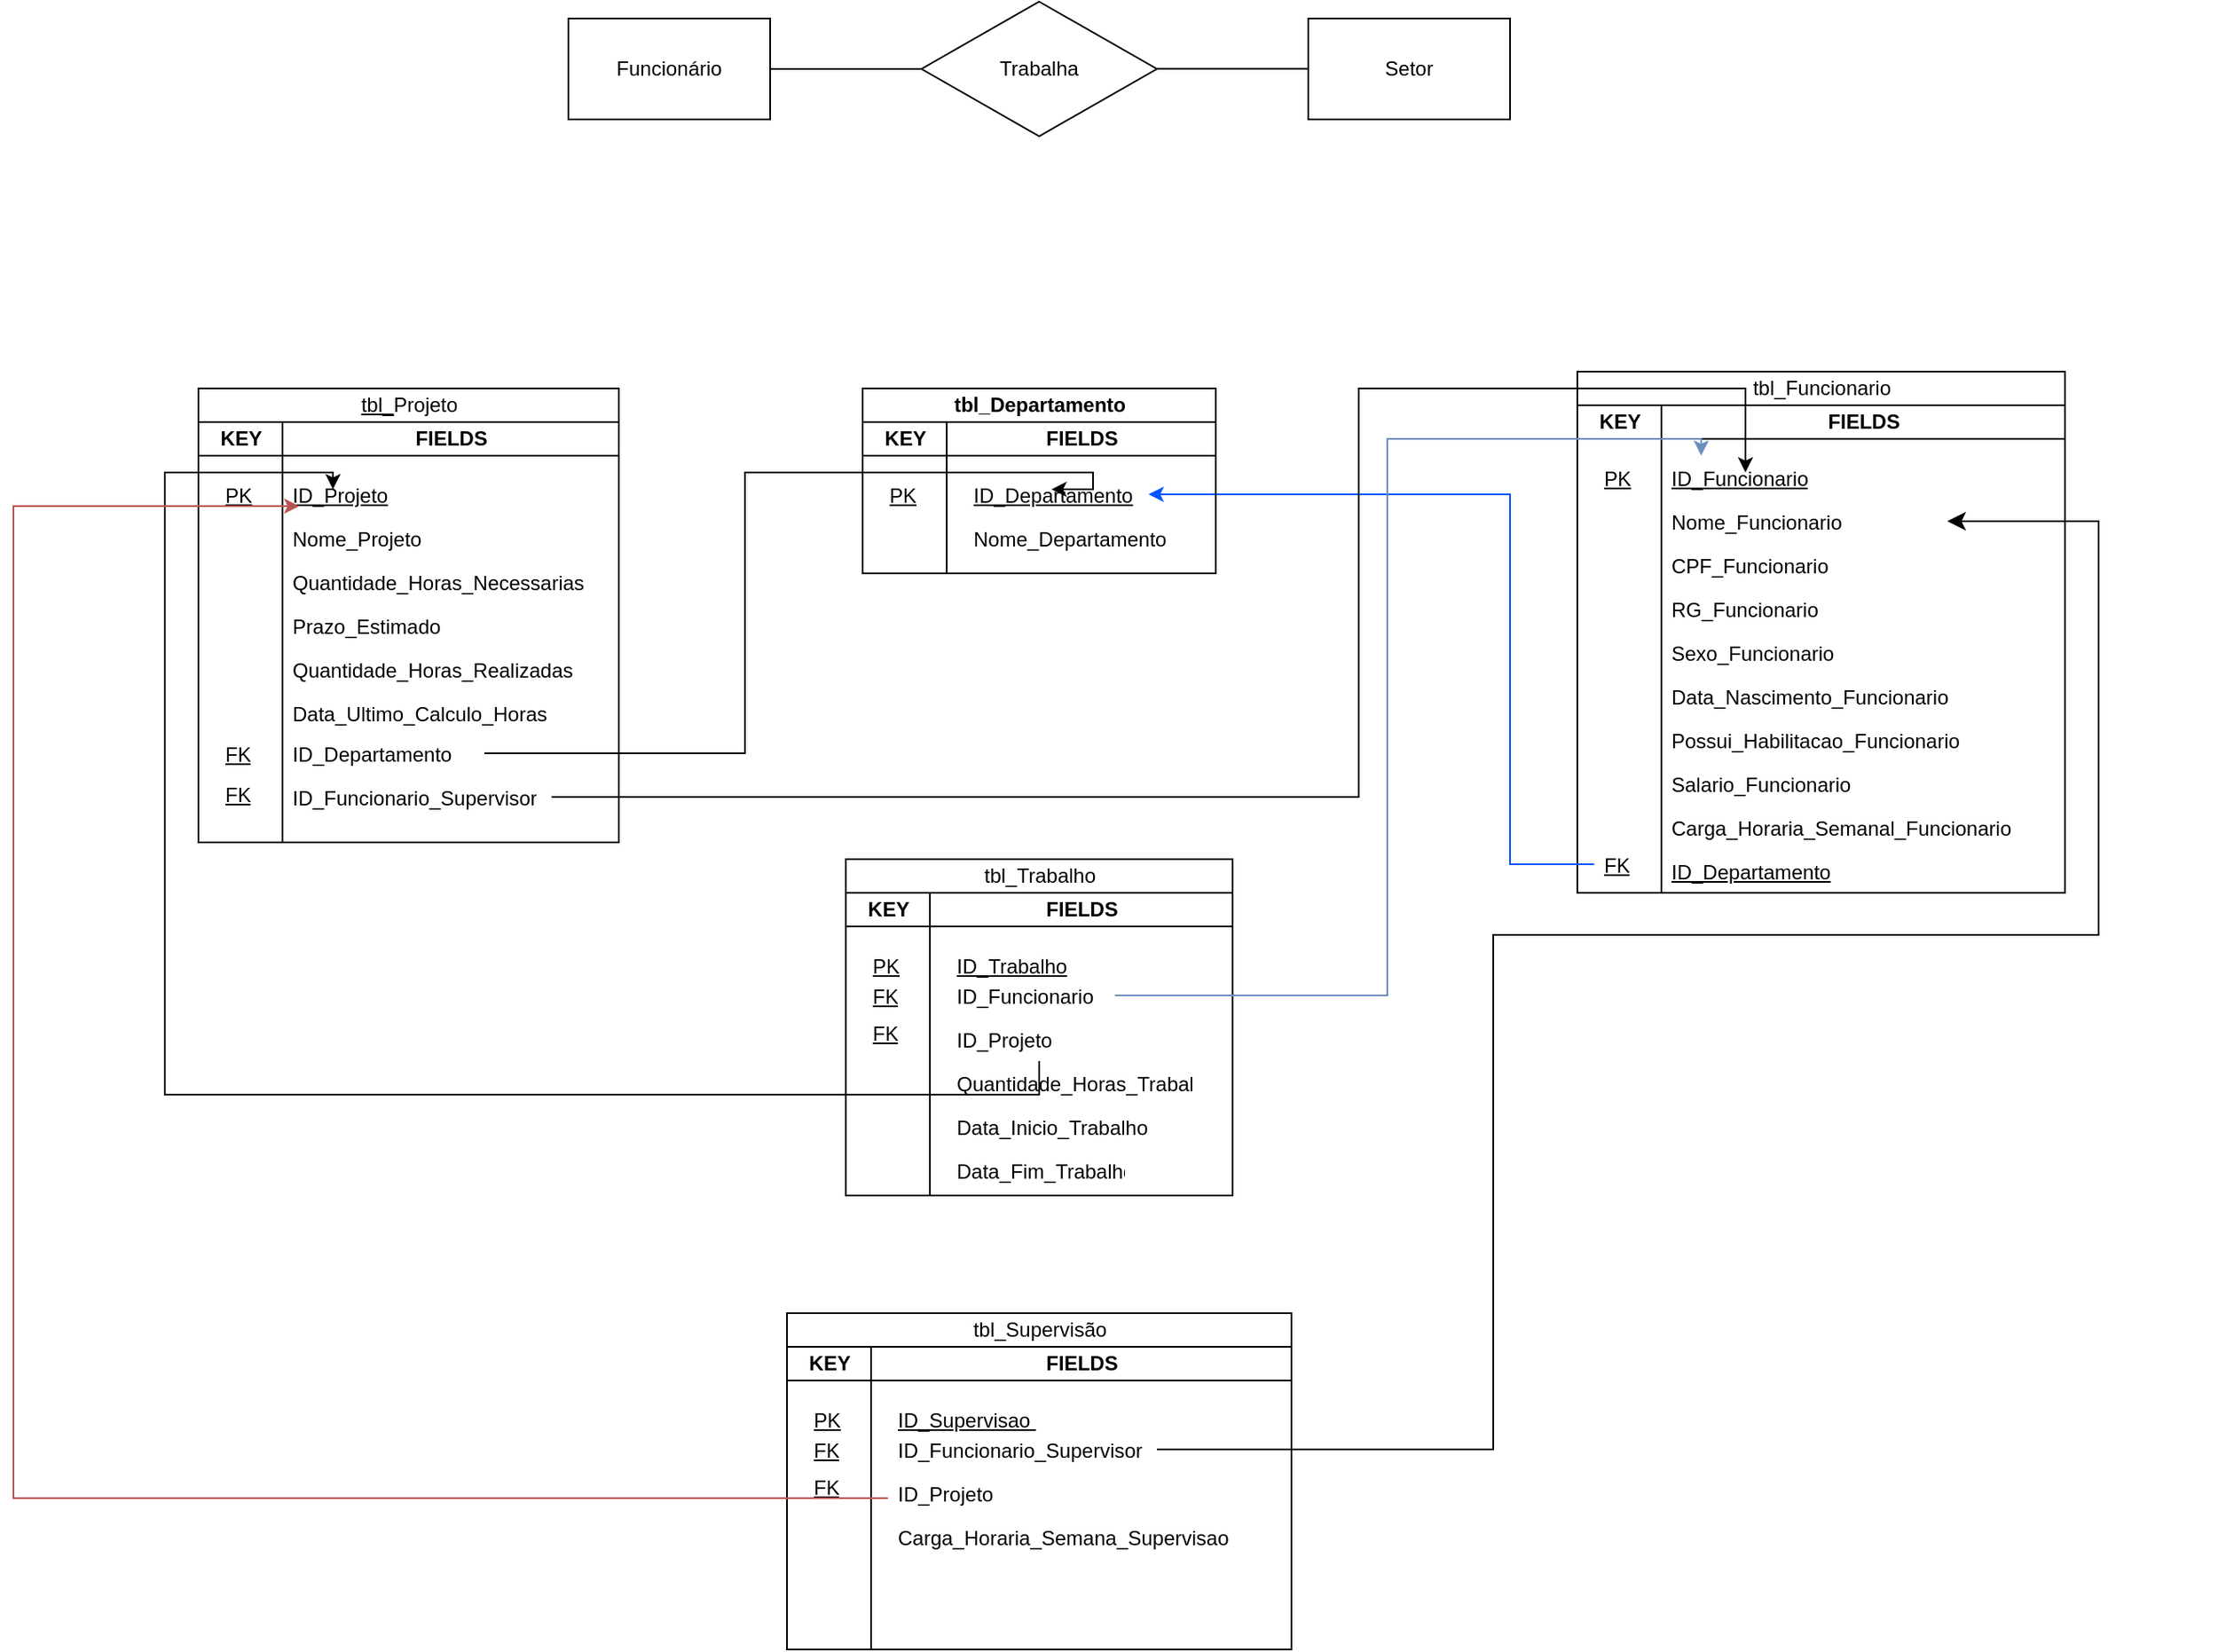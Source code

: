 <mxfile version="21.1.8" type="github">
  <diagram name="Page-1" id="9f46799a-70d6-7492-0946-bef42562c5a5">
    <mxGraphModel dx="3633" dy="2059" grid="1" gridSize="10" guides="1" tooltips="1" connect="1" arrows="1" fold="1" page="1" pageScale="1" pageWidth="1920" pageHeight="1200" background="none" math="0" shadow="0">
      <root>
        <mxCell id="0" />
        <mxCell id="1" parent="0" />
        <mxCell id="4NPiEcOGqhfmIbuR-dZO-1" value="Funcionário" style="rounded=0;whiteSpace=wrap;html=1;" vertex="1" parent="1">
          <mxGeometry x="120" y="-110" width="120" height="60" as="geometry" />
        </mxCell>
        <mxCell id="4NPiEcOGqhfmIbuR-dZO-2" value="Setor" style="rounded=0;whiteSpace=wrap;html=1;" vertex="1" parent="1">
          <mxGeometry x="560" y="-110" width="120" height="60" as="geometry" />
        </mxCell>
        <mxCell id="4NPiEcOGqhfmIbuR-dZO-3" value="Trabalha" style="rhombus;whiteSpace=wrap;html=1;" vertex="1" parent="1">
          <mxGeometry x="330" y="-120" width="140" height="80" as="geometry" />
        </mxCell>
        <mxCell id="4NPiEcOGqhfmIbuR-dZO-7" value="" style="endArrow=none;html=1;rounded=0;exitX=1;exitY=0.5;exitDx=0;exitDy=0;" edge="1" parent="1" source="4NPiEcOGqhfmIbuR-dZO-1">
          <mxGeometry width="50" height="50" relative="1" as="geometry">
            <mxPoint x="280" y="-30" as="sourcePoint" />
            <mxPoint x="330" y="-80" as="targetPoint" />
          </mxGeometry>
        </mxCell>
        <mxCell id="4NPiEcOGqhfmIbuR-dZO-8" value="" style="endArrow=none;html=1;rounded=0;exitX=1;exitY=0.5;exitDx=0;exitDy=0;" edge="1" parent="1">
          <mxGeometry width="50" height="50" relative="1" as="geometry">
            <mxPoint x="470" y="-80.17" as="sourcePoint" />
            <mxPoint x="560" y="-80.17" as="targetPoint" />
          </mxGeometry>
        </mxCell>
        <mxCell id="4NPiEcOGqhfmIbuR-dZO-48" value="&lt;span style=&quot;font-weight: normal;&quot;&gt;tbl_Funcionario&lt;/span&gt;" style="swimlane;childLayout=stackLayout;resizeParent=1;resizeParentMax=0;startSize=20;html=1;" vertex="1" parent="1">
          <mxGeometry x="720" y="100" width="290" height="310" as="geometry" />
        </mxCell>
        <mxCell id="4NPiEcOGqhfmIbuR-dZO-49" value="KEY" style="swimlane;startSize=20;html=1;" vertex="1" parent="4NPiEcOGqhfmIbuR-dZO-48">
          <mxGeometry y="20" width="50" height="290" as="geometry">
            <mxRectangle y="20" width="40" height="140" as="alternateBounds" />
          </mxGeometry>
        </mxCell>
        <mxCell id="4NPiEcOGqhfmIbuR-dZO-52" value="&lt;u&gt;PK&lt;/u&gt;" style="text;strokeColor=none;fillColor=none;align=left;verticalAlign=top;spacingLeft=4;spacingRight=4;overflow=hidden;rotatable=0;points=[[0,0.5],[1,0.5]];portConstraint=eastwest;whiteSpace=wrap;html=1;" vertex="1" parent="4NPiEcOGqhfmIbuR-dZO-49">
          <mxGeometry x="10" y="30" width="30" height="26" as="geometry" />
        </mxCell>
        <mxCell id="4NPiEcOGqhfmIbuR-dZO-53" value="&lt;u&gt;FK&lt;/u&gt;" style="text;strokeColor=none;fillColor=none;align=left;verticalAlign=top;spacingLeft=4;spacingRight=4;overflow=hidden;rotatable=0;points=[[0,0.5],[1,0.5]];portConstraint=eastwest;whiteSpace=wrap;html=1;" vertex="1" parent="4NPiEcOGqhfmIbuR-dZO-49">
          <mxGeometry x="10" y="260" width="30" height="26" as="geometry" />
        </mxCell>
        <mxCell id="4NPiEcOGqhfmIbuR-dZO-50" value="FIELDS" style="swimlane;startSize=20;html=1;" vertex="1" parent="4NPiEcOGqhfmIbuR-dZO-48">
          <mxGeometry x="50" y="20" width="240" height="290" as="geometry" />
        </mxCell>
        <mxCell id="4NPiEcOGqhfmIbuR-dZO-45" value="&lt;u style=&quot;&quot;&gt;ID_&lt;/u&gt;&lt;u&gt;Funcionario&lt;/u&gt;" style="text;strokeColor=none;fillColor=none;align=left;verticalAlign=top;spacingLeft=4;spacingRight=4;overflow=hidden;rotatable=0;points=[[0,0.5],[1,0.5]];portConstraint=eastwest;whiteSpace=wrap;html=1;" vertex="1" parent="4NPiEcOGqhfmIbuR-dZO-50">
          <mxGeometry y="30" width="130" height="26" as="geometry" />
        </mxCell>
        <mxCell id="4NPiEcOGqhfmIbuR-dZO-15" value="Nome_Funcionario" style="text;strokeColor=none;fillColor=none;align=left;verticalAlign=top;spacingLeft=4;spacingRight=4;overflow=hidden;rotatable=0;points=[[0,0.5],[1,0.5]];portConstraint=eastwest;whiteSpace=wrap;html=1;" vertex="1" parent="4NPiEcOGqhfmIbuR-dZO-50">
          <mxGeometry y="56" width="170" height="26" as="geometry" />
        </mxCell>
        <mxCell id="4NPiEcOGqhfmIbuR-dZO-36" value="CPF_Funcionario" style="text;strokeColor=none;fillColor=none;align=left;verticalAlign=top;spacingLeft=4;spacingRight=4;overflow=hidden;rotatable=0;points=[[0,0.5],[1,0.5]];portConstraint=eastwest;whiteSpace=wrap;html=1;" vertex="1" parent="4NPiEcOGqhfmIbuR-dZO-50">
          <mxGeometry y="82" width="180" height="26" as="geometry" />
        </mxCell>
        <mxCell id="4NPiEcOGqhfmIbuR-dZO-37" value="RG_Funcionario" style="text;strokeColor=none;fillColor=none;align=left;verticalAlign=top;spacingLeft=4;spacingRight=4;overflow=hidden;rotatable=0;points=[[0,0.5],[1,0.5]];portConstraint=eastwest;whiteSpace=wrap;html=1;" vertex="1" parent="4NPiEcOGqhfmIbuR-dZO-50">
          <mxGeometry y="108" width="130" height="26" as="geometry" />
        </mxCell>
        <mxCell id="4NPiEcOGqhfmIbuR-dZO-35" value="Sexo_Funcionario" style="text;strokeColor=none;fillColor=none;align=left;verticalAlign=top;spacingLeft=4;spacingRight=4;overflow=hidden;rotatable=0;points=[[0,0.5],[1,0.5]];portConstraint=eastwest;whiteSpace=wrap;html=1;" vertex="1" parent="4NPiEcOGqhfmIbuR-dZO-50">
          <mxGeometry y="134" width="330" height="26" as="geometry" />
        </mxCell>
        <mxCell id="4NPiEcOGqhfmIbuR-dZO-38" value="Data_Nascimento_Funcionario" style="text;strokeColor=none;fillColor=none;align=left;verticalAlign=top;spacingLeft=4;spacingRight=4;overflow=hidden;rotatable=0;points=[[0,0.5],[1,0.5]];portConstraint=eastwest;whiteSpace=wrap;html=1;" vertex="1" parent="4NPiEcOGqhfmIbuR-dZO-50">
          <mxGeometry y="160" width="180" height="26" as="geometry" />
        </mxCell>
        <mxCell id="4NPiEcOGqhfmIbuR-dZO-39" value="Possui_Habilitacao_Funcionario" style="text;strokeColor=none;fillColor=none;align=left;verticalAlign=top;spacingLeft=4;spacingRight=4;overflow=hidden;rotatable=0;points=[[0,0.5],[1,0.5]];portConstraint=eastwest;whiteSpace=wrap;html=1;" vertex="1" parent="4NPiEcOGqhfmIbuR-dZO-50">
          <mxGeometry y="186" width="190" height="26" as="geometry" />
        </mxCell>
        <mxCell id="4NPiEcOGqhfmIbuR-dZO-42" value="Salario_Funcionario" style="text;strokeColor=none;fillColor=none;align=left;verticalAlign=top;spacingLeft=4;spacingRight=4;overflow=hidden;rotatable=0;points=[[0,0.5],[1,0.5]];portConstraint=eastwest;whiteSpace=wrap;html=1;" vertex="1" parent="4NPiEcOGqhfmIbuR-dZO-50">
          <mxGeometry y="212" width="150" height="26" as="geometry" />
        </mxCell>
        <mxCell id="4NPiEcOGqhfmIbuR-dZO-40" value="Carga_Horaria_Semanal_Funcionario" style="text;strokeColor=none;fillColor=none;align=left;verticalAlign=top;spacingLeft=4;spacingRight=4;overflow=hidden;rotatable=0;points=[[0,0.5],[1,0.5]];portConstraint=eastwest;whiteSpace=wrap;html=1;" vertex="1" parent="4NPiEcOGqhfmIbuR-dZO-50">
          <mxGeometry y="238" width="220" height="26" as="geometry" />
        </mxCell>
        <mxCell id="4NPiEcOGqhfmIbuR-dZO-43" value="&lt;u&gt;ID_Departamento&lt;/u&gt;" style="text;strokeColor=none;fillColor=none;align=left;verticalAlign=top;spacingLeft=4;spacingRight=4;overflow=hidden;rotatable=0;points=[[0,0.5],[1,0.5]];portConstraint=eastwest;whiteSpace=wrap;html=1;fontStyle=0" vertex="1" parent="4NPiEcOGqhfmIbuR-dZO-50">
          <mxGeometry y="264" width="330" height="26" as="geometry" />
        </mxCell>
        <mxCell id="4NPiEcOGqhfmIbuR-dZO-57" style="rounded=0;orthogonalLoop=1;jettySize=auto;html=1;edgeStyle=elbowEdgeStyle;exitX=0;exitY=0.5;exitDx=0;exitDy=0;strokeColor=#0055ff;" edge="1" parent="1" source="4NPiEcOGqhfmIbuR-dZO-53" target="4NPiEcOGqhfmIbuR-dZO-79">
          <mxGeometry relative="1" as="geometry">
            <mxPoint x="500" y="170" as="targetPoint" />
            <Array as="points">
              <mxPoint x="680" y="260" />
              <mxPoint x="810" y="480" />
            </Array>
          </mxGeometry>
        </mxCell>
        <mxCell id="4NPiEcOGqhfmIbuR-dZO-64" value="tbl_&lt;b&gt;Departamento&lt;/b&gt;" style="swimlane;childLayout=stackLayout;resizeParent=1;resizeParentMax=0;startSize=20;html=1;" vertex="1" parent="1">
          <mxGeometry x="295" y="110" width="210" height="110" as="geometry" />
        </mxCell>
        <mxCell id="4NPiEcOGqhfmIbuR-dZO-65" value="KEY" style="swimlane;startSize=20;html=1;" vertex="1" parent="4NPiEcOGqhfmIbuR-dZO-64">
          <mxGeometry y="20" width="50" height="90" as="geometry">
            <mxRectangle y="20" width="40" height="140" as="alternateBounds" />
          </mxGeometry>
        </mxCell>
        <mxCell id="4NPiEcOGqhfmIbuR-dZO-66" value="&lt;u&gt;PK&lt;/u&gt;" style="text;strokeColor=none;fillColor=none;align=left;verticalAlign=top;spacingLeft=4;spacingRight=4;overflow=hidden;rotatable=0;points=[[0,0.5],[1,0.5]];portConstraint=eastwest;whiteSpace=wrap;html=1;" vertex="1" parent="4NPiEcOGqhfmIbuR-dZO-65">
          <mxGeometry x="10" y="30" width="30" height="26" as="geometry" />
        </mxCell>
        <mxCell id="4NPiEcOGqhfmIbuR-dZO-68" value="FIELDS" style="swimlane;startSize=20;html=1;" vertex="1" parent="4NPiEcOGqhfmIbuR-dZO-64">
          <mxGeometry x="50" y="20" width="160" height="90" as="geometry" />
        </mxCell>
        <mxCell id="4NPiEcOGqhfmIbuR-dZO-79" value="&lt;u&gt;ID_Departamento&lt;/u&gt;" style="text;strokeColor=none;fillColor=none;align=left;verticalAlign=top;spacingLeft=4;spacingRight=4;overflow=hidden;rotatable=0;points=[[0,0.5],[1,0.5]];portConstraint=eastwest;whiteSpace=wrap;html=1;" vertex="1" parent="4NPiEcOGqhfmIbuR-dZO-68">
          <mxGeometry x="10" y="30" width="110" height="26" as="geometry" />
        </mxCell>
        <mxCell id="4NPiEcOGqhfmIbuR-dZO-80" value="Nome_Departamento" style="text;strokeColor=none;fillColor=none;align=left;verticalAlign=top;spacingLeft=4;spacingRight=4;overflow=hidden;rotatable=0;points=[[0,0.5],[1,0.5]];portConstraint=eastwest;whiteSpace=wrap;html=1;" vertex="1" parent="4NPiEcOGqhfmIbuR-dZO-68">
          <mxGeometry x="10" y="56" width="130" height="26" as="geometry" />
        </mxCell>
        <mxCell id="4NPiEcOGqhfmIbuR-dZO-81" value="&lt;span style=&quot;font-weight: normal;&quot;&gt;&lt;u style=&quot;&quot;&gt;tbl_&lt;/u&gt;Projeto&lt;/span&gt;" style="swimlane;childLayout=stackLayout;resizeParent=1;resizeParentMax=0;startSize=20;html=1;" vertex="1" parent="1">
          <mxGeometry x="-100" y="110" width="250" height="270" as="geometry" />
        </mxCell>
        <mxCell id="4NPiEcOGqhfmIbuR-dZO-82" value="KEY" style="swimlane;startSize=20;html=1;" vertex="1" parent="4NPiEcOGqhfmIbuR-dZO-81">
          <mxGeometry y="20" width="50" height="250" as="geometry">
            <mxRectangle y="20" width="40" height="140" as="alternateBounds" />
          </mxGeometry>
        </mxCell>
        <mxCell id="4NPiEcOGqhfmIbuR-dZO-83" value="&lt;u&gt;PK&lt;/u&gt;" style="text;strokeColor=none;fillColor=none;align=left;verticalAlign=top;spacingLeft=4;spacingRight=4;overflow=hidden;rotatable=0;points=[[0,0.5],[1,0.5]];portConstraint=eastwest;whiteSpace=wrap;html=1;" vertex="1" parent="4NPiEcOGqhfmIbuR-dZO-82">
          <mxGeometry x="10" y="30" width="30" height="26" as="geometry" />
        </mxCell>
        <mxCell id="4NPiEcOGqhfmIbuR-dZO-84" value="&lt;u&gt;FK&lt;/u&gt;" style="text;strokeColor=none;fillColor=none;align=left;verticalAlign=top;spacingLeft=4;spacingRight=4;overflow=hidden;rotatable=0;points=[[0,0.5],[1,0.5]];portConstraint=eastwest;whiteSpace=wrap;html=1;" vertex="1" parent="4NPiEcOGqhfmIbuR-dZO-82">
          <mxGeometry x="10" y="208" width="30" height="26" as="geometry" />
        </mxCell>
        <mxCell id="4NPiEcOGqhfmIbuR-dZO-122" value="&lt;u&gt;FK&lt;/u&gt;" style="text;strokeColor=none;fillColor=none;align=left;verticalAlign=top;spacingLeft=4;spacingRight=4;overflow=hidden;rotatable=0;points=[[0,0.5],[1,0.5]];portConstraint=eastwest;whiteSpace=wrap;html=1;" vertex="1" parent="4NPiEcOGqhfmIbuR-dZO-82">
          <mxGeometry x="10" y="184" width="30" height="26" as="geometry" />
        </mxCell>
        <mxCell id="4NPiEcOGqhfmIbuR-dZO-85" value="FIELDS" style="swimlane;startSize=20;html=1;" vertex="1" parent="4NPiEcOGqhfmIbuR-dZO-81">
          <mxGeometry x="50" y="20" width="200" height="250" as="geometry" />
        </mxCell>
        <mxCell id="4NPiEcOGqhfmIbuR-dZO-86" value="&lt;span&gt;ID_&lt;/span&gt;&lt;span&gt;Projeto&lt;/span&gt;" style="text;strokeColor=none;fillColor=none;align=left;verticalAlign=top;spacingLeft=4;spacingRight=4;overflow=hidden;rotatable=0;points=[[0,0.5],[1,0.5]];portConstraint=eastwest;whiteSpace=wrap;html=1;fontStyle=4" vertex="1" parent="4NPiEcOGqhfmIbuR-dZO-85">
          <mxGeometry y="30" width="90" height="26" as="geometry" />
        </mxCell>
        <mxCell id="4NPiEcOGqhfmIbuR-dZO-95" value="ID_Departamento" style="text;strokeColor=none;fillColor=none;align=left;verticalAlign=top;spacingLeft=4;spacingRight=4;overflow=hidden;rotatable=0;points=[[0,0.5],[1,0.5]];portConstraint=eastwest;whiteSpace=wrap;html=1;fontStyle=0" vertex="1" parent="4NPiEcOGqhfmIbuR-dZO-85">
          <mxGeometry y="184" width="120" height="26" as="geometry" />
        </mxCell>
        <mxCell id="4NPiEcOGqhfmIbuR-dZO-106" value="Nome_Projeto" style="text;strokeColor=none;fillColor=none;align=left;verticalAlign=top;spacingLeft=4;spacingRight=4;overflow=hidden;rotatable=0;points=[[0,0.5],[1,0.5]];portConstraint=eastwest;whiteSpace=wrap;html=1;fontStyle=0" vertex="1" parent="4NPiEcOGqhfmIbuR-dZO-85">
          <mxGeometry y="56" width="120" height="26" as="geometry" />
        </mxCell>
        <mxCell id="4NPiEcOGqhfmIbuR-dZO-117" value="Quantidade_Horas_Necessarias" style="text;strokeColor=none;fillColor=none;align=left;verticalAlign=top;spacingLeft=4;spacingRight=4;overflow=hidden;rotatable=0;points=[[0,0.5],[1,0.5]];portConstraint=eastwest;whiteSpace=wrap;html=1;fontStyle=0" vertex="1" parent="4NPiEcOGqhfmIbuR-dZO-85">
          <mxGeometry y="82" width="190" height="26" as="geometry" />
        </mxCell>
        <mxCell id="4NPiEcOGqhfmIbuR-dZO-118" value="Quantidade_Horas_Realizadas" style="text;strokeColor=none;fillColor=none;align=left;verticalAlign=top;spacingLeft=4;spacingRight=4;overflow=hidden;rotatable=0;points=[[0,0.5],[1,0.5]];portConstraint=eastwest;whiteSpace=wrap;html=1;fontStyle=0" vertex="1" parent="4NPiEcOGqhfmIbuR-dZO-85">
          <mxGeometry y="134" width="180" height="26" as="geometry" />
        </mxCell>
        <mxCell id="4NPiEcOGqhfmIbuR-dZO-119" value="Prazo_Estimado" style="text;strokeColor=none;fillColor=none;align=left;verticalAlign=top;spacingLeft=4;spacingRight=4;overflow=hidden;rotatable=0;points=[[0,0.5],[1,0.5]];portConstraint=eastwest;whiteSpace=wrap;html=1;fontStyle=0" vertex="1" parent="4NPiEcOGqhfmIbuR-dZO-85">
          <mxGeometry y="108" width="150" height="26" as="geometry" />
        </mxCell>
        <mxCell id="4NPiEcOGqhfmIbuR-dZO-120" value="ID_Funcionario_Supervisor" style="text;strokeColor=none;fillColor=none;align=left;verticalAlign=top;spacingLeft=4;spacingRight=4;overflow=hidden;rotatable=0;points=[[0,0.5],[1,0.5]];portConstraint=eastwest;whiteSpace=wrap;html=1;fontStyle=0" vertex="1" parent="4NPiEcOGqhfmIbuR-dZO-85">
          <mxGeometry y="210" width="160" height="26" as="geometry" />
        </mxCell>
        <mxCell id="4NPiEcOGqhfmIbuR-dZO-121" value="Data_Ultimo_Calculo_Horas" style="text;strokeColor=none;fillColor=none;align=left;verticalAlign=top;spacingLeft=4;spacingRight=4;overflow=hidden;rotatable=0;points=[[0,0.5],[1,0.5]];portConstraint=eastwest;whiteSpace=wrap;html=1;fontStyle=0" vertex="1" parent="4NPiEcOGqhfmIbuR-dZO-85">
          <mxGeometry y="160" width="180" height="26" as="geometry" />
        </mxCell>
        <mxCell id="4NPiEcOGqhfmIbuR-dZO-124" style="edgeStyle=orthogonalEdgeStyle;rounded=0;orthogonalLoop=1;jettySize=auto;html=1;entryX=0.475;entryY=0.385;entryDx=0;entryDy=0;entryPerimeter=0;" edge="1" parent="1" source="4NPiEcOGqhfmIbuR-dZO-95" target="4NPiEcOGqhfmIbuR-dZO-79">
          <mxGeometry relative="1" as="geometry">
            <Array as="points">
              <mxPoint x="225" y="327" />
              <mxPoint x="225" y="160" />
              <mxPoint x="432" y="160" />
            </Array>
          </mxGeometry>
        </mxCell>
        <mxCell id="4NPiEcOGqhfmIbuR-dZO-126" style="edgeStyle=orthogonalEdgeStyle;rounded=0;orthogonalLoop=1;jettySize=auto;html=1;" edge="1" parent="1" source="4NPiEcOGqhfmIbuR-dZO-120">
          <mxGeometry relative="1" as="geometry">
            <mxPoint x="820" y="160" as="targetPoint" />
            <Array as="points">
              <mxPoint x="590" y="353" />
              <mxPoint x="590" y="110" />
              <mxPoint x="820" y="110" />
              <mxPoint x="820" y="160" />
            </Array>
          </mxGeometry>
        </mxCell>
        <mxCell id="4NPiEcOGqhfmIbuR-dZO-127" value="&lt;div style=&quot;text-align: left;&quot;&gt;&lt;span style=&quot;font-weight: normal;&quot;&gt;tbl_Trabalho&lt;/span&gt;&lt;/div&gt;" style="swimlane;childLayout=stackLayout;resizeParent=1;resizeParentMax=0;startSize=20;html=1;" vertex="1" parent="1">
          <mxGeometry x="285" y="390" width="230" height="200" as="geometry" />
        </mxCell>
        <mxCell id="4NPiEcOGqhfmIbuR-dZO-128" value="KEY" style="swimlane;startSize=20;html=1;" vertex="1" parent="4NPiEcOGqhfmIbuR-dZO-127">
          <mxGeometry y="20" width="50" height="180" as="geometry">
            <mxRectangle y="20" width="40" height="140" as="alternateBounds" />
          </mxGeometry>
        </mxCell>
        <mxCell id="4NPiEcOGqhfmIbuR-dZO-129" value="&lt;u&gt;PK&lt;/u&gt;" style="text;strokeColor=none;fillColor=none;align=left;verticalAlign=top;spacingLeft=4;spacingRight=4;overflow=hidden;rotatable=0;points=[[0,0.5],[1,0.5]];portConstraint=eastwest;whiteSpace=wrap;html=1;" vertex="1" parent="4NPiEcOGqhfmIbuR-dZO-128">
          <mxGeometry x="10" y="30" width="30" height="26" as="geometry" />
        </mxCell>
        <mxCell id="4NPiEcOGqhfmIbuR-dZO-140" value="&lt;u&gt;FK&lt;/u&gt;" style="text;strokeColor=none;fillColor=none;align=left;verticalAlign=top;spacingLeft=4;spacingRight=4;overflow=hidden;rotatable=0;points=[[0,0.5],[1,0.5]];portConstraint=eastwest;whiteSpace=wrap;html=1;" vertex="1" parent="4NPiEcOGqhfmIbuR-dZO-128">
          <mxGeometry x="10" y="48" width="30" height="26" as="geometry" />
        </mxCell>
        <mxCell id="4NPiEcOGqhfmIbuR-dZO-141" value="&lt;u&gt;FK&lt;/u&gt;" style="text;strokeColor=none;fillColor=none;align=left;verticalAlign=top;spacingLeft=4;spacingRight=4;overflow=hidden;rotatable=0;points=[[0,0.5],[1,0.5]];portConstraint=eastwest;whiteSpace=wrap;html=1;" vertex="1" parent="4NPiEcOGqhfmIbuR-dZO-128">
          <mxGeometry x="10" y="70" width="30" height="26" as="geometry" />
        </mxCell>
        <mxCell id="4NPiEcOGqhfmIbuR-dZO-130" value="FIELDS" style="swimlane;startSize=20;html=1;" vertex="1" parent="4NPiEcOGqhfmIbuR-dZO-127">
          <mxGeometry x="50" y="20" width="180" height="180" as="geometry" />
        </mxCell>
        <mxCell id="4NPiEcOGqhfmIbuR-dZO-131" value="&lt;span&gt;ID_&lt;/span&gt;Trabalho" style="text;strokeColor=none;fillColor=none;align=left;verticalAlign=top;spacingLeft=4;spacingRight=4;overflow=hidden;rotatable=0;points=[[0,0.5],[1,0.5]];portConstraint=eastwest;whiteSpace=wrap;html=1;fontStyle=4" vertex="1" parent="4NPiEcOGqhfmIbuR-dZO-130">
          <mxGeometry x="10" y="30" width="100" height="26" as="geometry" />
        </mxCell>
        <mxCell id="4NPiEcOGqhfmIbuR-dZO-132" value="ID_Funcionario&amp;nbsp;" style="text;strokeColor=none;fillColor=none;align=left;verticalAlign=top;spacingLeft=4;spacingRight=4;overflow=hidden;rotatable=0;points=[[0,0.5],[1,0.5]];portConstraint=eastwest;whiteSpace=wrap;html=1;" vertex="1" parent="4NPiEcOGqhfmIbuR-dZO-130">
          <mxGeometry x="10" y="48" width="100" height="26" as="geometry" />
        </mxCell>
        <mxCell id="4NPiEcOGqhfmIbuR-dZO-133" value="ID_Projeto&amp;nbsp;" style="text;strokeColor=none;fillColor=none;align=left;verticalAlign=top;spacingLeft=4;spacingRight=4;overflow=hidden;rotatable=0;points=[[0,0.5],[1,0.5]];portConstraint=eastwest;whiteSpace=wrap;html=1;" vertex="1" parent="4NPiEcOGqhfmIbuR-dZO-130">
          <mxGeometry x="10" y="74" width="110" height="26" as="geometry" />
        </mxCell>
        <mxCell id="4NPiEcOGqhfmIbuR-dZO-134" value="Quantidade_Horas_Trabalhadas" style="text;strokeColor=none;fillColor=none;align=left;verticalAlign=top;spacingLeft=4;spacingRight=4;overflow=hidden;rotatable=0;points=[[0,0.5],[1,0.5]];portConstraint=eastwest;whiteSpace=wrap;html=1;" vertex="1" parent="4NPiEcOGqhfmIbuR-dZO-130">
          <mxGeometry x="10" y="100" width="150" height="26" as="geometry" />
        </mxCell>
        <mxCell id="4NPiEcOGqhfmIbuR-dZO-135" value="Data_Inicio_Trabalho" style="text;strokeColor=none;fillColor=none;align=left;verticalAlign=top;spacingLeft=4;spacingRight=4;overflow=hidden;rotatable=0;points=[[0,0.5],[1,0.5]];portConstraint=eastwest;whiteSpace=wrap;html=1;" vertex="1" parent="4NPiEcOGqhfmIbuR-dZO-130">
          <mxGeometry x="10" y="126" width="140" height="26" as="geometry" />
        </mxCell>
        <mxCell id="4NPiEcOGqhfmIbuR-dZO-136" value="Data_Fim_Trabalho" style="text;strokeColor=none;fillColor=none;align=left;verticalAlign=top;spacingLeft=4;spacingRight=4;overflow=hidden;rotatable=0;points=[[0,0.5],[1,0.5]];portConstraint=eastwest;whiteSpace=wrap;html=1;" vertex="1" parent="4NPiEcOGqhfmIbuR-dZO-130">
          <mxGeometry x="10" y="152" width="110" height="26" as="geometry" />
        </mxCell>
        <mxCell id="4NPiEcOGqhfmIbuR-dZO-142" style="edgeStyle=orthogonalEdgeStyle;rounded=0;orthogonalLoop=1;jettySize=auto;html=1;entryX=0.182;entryY=0;entryDx=0;entryDy=0;entryPerimeter=0;fontColor=#F0421F;verticalAlign=middle;labelBorderColor=none;labelBackgroundColor=none;fillColor=#dae8fc;strokeColor=#6c8ebf;" edge="1" parent="1" source="4NPiEcOGqhfmIbuR-dZO-132" target="4NPiEcOGqhfmIbuR-dZO-45">
          <mxGeometry relative="1" as="geometry">
            <Array as="points">
              <mxPoint x="607" y="471" />
              <mxPoint x="607" y="140" />
              <mxPoint x="794" y="140" />
            </Array>
          </mxGeometry>
        </mxCell>
        <mxCell id="4NPiEcOGqhfmIbuR-dZO-143" style="edgeStyle=orthogonalEdgeStyle;rounded=0;orthogonalLoop=1;jettySize=auto;html=1;fontColor=#6A80F0;" edge="1" parent="1" source="4NPiEcOGqhfmIbuR-dZO-133">
          <mxGeometry relative="1" as="geometry">
            <mxPoint x="-20" y="170" as="targetPoint" />
            <Array as="points">
              <mxPoint x="-120" y="530" />
              <mxPoint x="-120" y="160" />
              <mxPoint x="-20" y="160" />
            </Array>
          </mxGeometry>
        </mxCell>
        <mxCell id="4NPiEcOGqhfmIbuR-dZO-168" value="&lt;div style=&quot;text-align: left;&quot;&gt;&lt;span style=&quot;font-weight: normal;&quot;&gt;tbl_Supervisão&lt;/span&gt;&lt;/div&gt;" style="swimlane;childLayout=stackLayout;resizeParent=1;resizeParentMax=0;startSize=20;html=1;" vertex="1" parent="1">
          <mxGeometry x="250" y="660" width="300" height="200" as="geometry" />
        </mxCell>
        <mxCell id="4NPiEcOGqhfmIbuR-dZO-169" value="KEY" style="swimlane;startSize=20;html=1;" vertex="1" parent="4NPiEcOGqhfmIbuR-dZO-168">
          <mxGeometry y="20" width="50" height="180" as="geometry">
            <mxRectangle y="20" width="40" height="140" as="alternateBounds" />
          </mxGeometry>
        </mxCell>
        <mxCell id="4NPiEcOGqhfmIbuR-dZO-170" value="&lt;u&gt;PK&lt;/u&gt;" style="text;strokeColor=none;fillColor=none;align=left;verticalAlign=top;spacingLeft=4;spacingRight=4;overflow=hidden;rotatable=0;points=[[0,0.5],[1,0.5]];portConstraint=eastwest;whiteSpace=wrap;html=1;" vertex="1" parent="4NPiEcOGqhfmIbuR-dZO-169">
          <mxGeometry x="10" y="30" width="30" height="26" as="geometry" />
        </mxCell>
        <mxCell id="4NPiEcOGqhfmIbuR-dZO-171" value="&lt;u&gt;FK&lt;/u&gt;" style="text;strokeColor=none;fillColor=none;align=left;verticalAlign=top;spacingLeft=4;spacingRight=4;overflow=hidden;rotatable=0;points=[[0,0.5],[1,0.5]];portConstraint=eastwest;whiteSpace=wrap;html=1;" vertex="1" parent="4NPiEcOGqhfmIbuR-dZO-169">
          <mxGeometry x="10" y="48" width="30" height="26" as="geometry" />
        </mxCell>
        <mxCell id="4NPiEcOGqhfmIbuR-dZO-172" value="&lt;u&gt;FK&lt;/u&gt;" style="text;strokeColor=none;fillColor=none;align=left;verticalAlign=top;spacingLeft=4;spacingRight=4;overflow=hidden;rotatable=0;points=[[0,0.5],[1,0.5]];portConstraint=eastwest;whiteSpace=wrap;html=1;" vertex="1" parent="4NPiEcOGqhfmIbuR-dZO-169">
          <mxGeometry x="10" y="70" width="30" height="26" as="geometry" />
        </mxCell>
        <mxCell id="4NPiEcOGqhfmIbuR-dZO-173" value="FIELDS" style="swimlane;startSize=20;html=1;" vertex="1" parent="4NPiEcOGqhfmIbuR-dZO-168">
          <mxGeometry x="50" y="20" width="250" height="180" as="geometry" />
        </mxCell>
        <mxCell id="4NPiEcOGqhfmIbuR-dZO-174" value="ID_Supervisao&amp;nbsp;" style="text;strokeColor=none;fillColor=none;align=left;verticalAlign=top;spacingLeft=4;spacingRight=4;overflow=hidden;rotatable=0;points=[[0,0.5],[1,0.5]];portConstraint=eastwest;whiteSpace=wrap;html=1;fontStyle=4" vertex="1" parent="4NPiEcOGqhfmIbuR-dZO-173">
          <mxGeometry x="10" y="30" width="100" height="26" as="geometry" />
        </mxCell>
        <mxCell id="4NPiEcOGqhfmIbuR-dZO-175" value="ID_Funcionario_Supervisor&amp;nbsp;" style="text;strokeColor=none;fillColor=none;align=left;verticalAlign=top;spacingLeft=4;spacingRight=4;overflow=hidden;rotatable=0;points=[[0,0.5],[1,0.5]];portConstraint=eastwest;whiteSpace=wrap;html=1;" vertex="1" parent="4NPiEcOGqhfmIbuR-dZO-173">
          <mxGeometry x="10" y="48" width="160" height="26" as="geometry" />
        </mxCell>
        <mxCell id="4NPiEcOGqhfmIbuR-dZO-176" value="ID_Projeto&amp;nbsp;" style="text;strokeColor=none;fillColor=none;align=left;verticalAlign=top;spacingLeft=4;spacingRight=4;overflow=hidden;rotatable=0;points=[[0,0.5],[1,0.5]];portConstraint=eastwest;whiteSpace=wrap;html=1;" vertex="1" parent="4NPiEcOGqhfmIbuR-dZO-173">
          <mxGeometry x="10" y="74" width="110" height="26" as="geometry" />
        </mxCell>
        <mxCell id="4NPiEcOGqhfmIbuR-dZO-178" value="Carga_Horaria_Semana_Supervisao" style="text;strokeColor=none;fillColor=none;align=left;verticalAlign=top;spacingLeft=4;spacingRight=4;overflow=hidden;rotatable=0;points=[[0,0.5],[1,0.5]];portConstraint=eastwest;whiteSpace=wrap;html=1;" vertex="1" parent="4NPiEcOGqhfmIbuR-dZO-173">
          <mxGeometry x="10" y="100" width="210" height="26" as="geometry" />
        </mxCell>
        <mxCell id="4NPiEcOGqhfmIbuR-dZO-184" style="edgeStyle=orthogonalEdgeStyle;rounded=0;orthogonalLoop=1;jettySize=auto;html=1;exitX=1;exitY=0.5;exitDx=0;exitDy=0;fontSize=12;startSize=8;endSize=8;" edge="1" parent="1" source="4NPiEcOGqhfmIbuR-dZO-175" target="4NPiEcOGqhfmIbuR-dZO-15">
          <mxGeometry relative="1" as="geometry">
            <Array as="points">
              <mxPoint x="670" y="741" />
              <mxPoint x="670" y="435" />
              <mxPoint x="1030" y="435" />
              <mxPoint x="1030" y="189" />
            </Array>
          </mxGeometry>
        </mxCell>
        <mxCell id="4NPiEcOGqhfmIbuR-dZO-185" style="edgeStyle=orthogonalEdgeStyle;rounded=0;orthogonalLoop=1;jettySize=auto;html=1;fillColor=#f8cecc;strokeColor=#b85450;" edge="1" parent="1" source="4NPiEcOGqhfmIbuR-dZO-176">
          <mxGeometry relative="1" as="geometry">
            <mxPoint x="-40" y="180" as="targetPoint" />
            <Array as="points">
              <mxPoint x="-210" y="770" />
              <mxPoint x="-210" y="180" />
            </Array>
          </mxGeometry>
        </mxCell>
      </root>
    </mxGraphModel>
  </diagram>
</mxfile>
